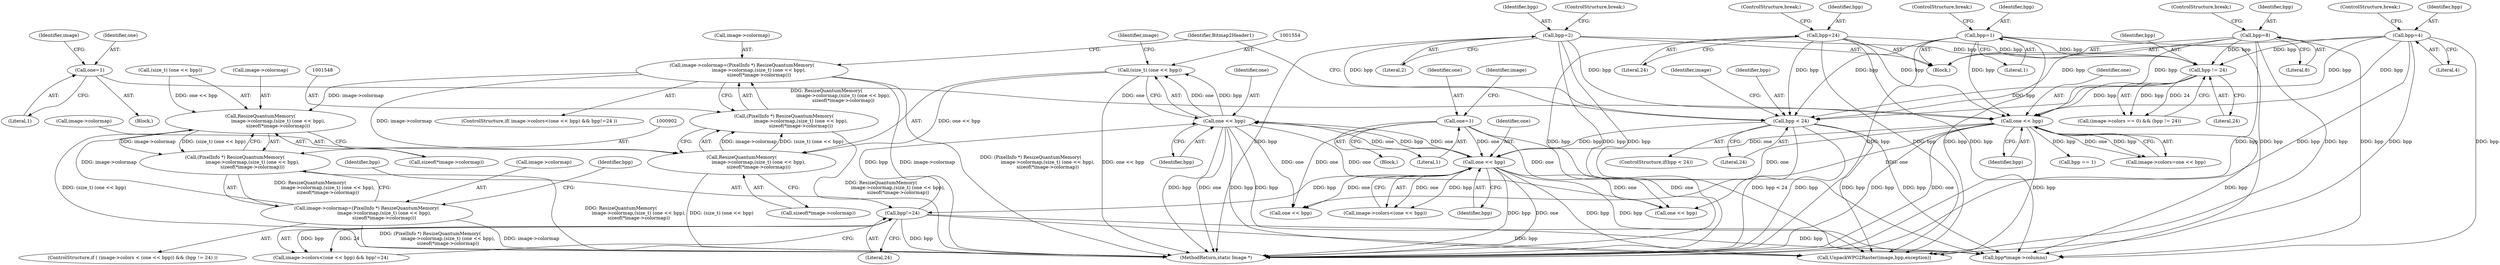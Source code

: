 digraph "0_ImageMagick_fc43974d34318c834fbf78570ca1a3764ed8c7d7@pointer" {
"1001543" [label="(Call,image->colormap=(PixelInfo *) ResizeQuantumMemory(\n                       image->colormap,(size_t) (one << bpp),\n                       sizeof(*image->colormap)))"];
"1001547" [label="(Call,(PixelInfo *) ResizeQuantumMemory(\n                       image->colormap,(size_t) (one << bpp),\n                       sizeof(*image->colormap)))"];
"1001549" [label="(Call,ResizeQuantumMemory(\n                       image->colormap,(size_t) (one << bpp),\n                       sizeof(*image->colormap)))"];
"1001543" [label="(Call,image->colormap=(PixelInfo *) ResizeQuantumMemory(\n                       image->colormap,(size_t) (one << bpp),\n                       sizeof(*image->colormap)))"];
"1001553" [label="(Call,(size_t) (one << bpp))"];
"1001555" [label="(Call,one << bpp)"];
"1001537" [label="(Call,one << bpp)"];
"1001513" [label="(Call,one << bpp)"];
"1001506" [label="(Call,one=1)"];
"1001474" [label="(Call,bpp=24)"];
"1001459" [label="(Call,bpp=2)"];
"1001501" [label="(Call,bpp != 24)"];
"1001454" [label="(Call,bpp=1)"];
"1001464" [label="(Call,bpp=4)"];
"1001469" [label="(Call,bpp=8)"];
"1000191" [label="(Call,one=1)"];
"1001528" [label="(Call,bpp < 24)"];
"1001540" [label="(Call,bpp!=24)"];
"1000903" [label="(Call,ResizeQuantumMemory(\n                        image->colormap,(size_t) (one << bpp),\n                        sizeof(*image->colormap)))"];
"1000901" [label="(Call,(PixelInfo *) ResizeQuantumMemory(\n                        image->colormap,(size_t) (one << bpp),\n                        sizeof(*image->colormap)))"];
"1000897" [label="(Call,image->colormap=(PixelInfo *) ResizeQuantumMemory(\n                        image->colormap,(size_t) (one << bpp),\n                        sizeof(*image->colormap)))"];
"1001509" [label="(Call,image->colors=one << bpp)"];
"1001527" [label="(ControlStructure,if(bpp < 24))"];
"1001535" [label="(Identifier,image)"];
"1001533" [label="(Call,image->colors<(one << bpp))"];
"1000803" [label="(Call,one << bpp)"];
"1001528" [label="(Call,bpp < 24)"];
"1001504" [label="(Block,)"];
"1001472" [label="(ControlStructure,break;)"];
"1000192" [label="(Identifier,one)"];
"1001530" [label="(Literal,24)"];
"1000919" [label="(Identifier,bpp)"];
"1001511" [label="(Identifier,image)"];
"1001541" [label="(Identifier,bpp)"];
"1000141" [label="(Block,)"];
"1001464" [label="(Call,bpp=4)"];
"1000891" [label="(Call,one << bpp)"];
"1001561" [label="(Identifier,image)"];
"1000912" [label="(Call,sizeof(*image->colormap))"];
"1001556" [label="(Identifier,one)"];
"1001469" [label="(Call,bpp=8)"];
"1000885" [label="(ControlStructure,if ( (image->colors < (one << bpp)) && (bpp != 24) ))"];
"1000898" [label="(Call,image->colormap)"];
"1000195" [label="(Identifier,image)"];
"1001477" [label="(ControlStructure,break;)"];
"1001642" [label="(Call,UnpackWPG2Raster(image,bpp,exception))"];
"1001532" [label="(Call,image->colors<(one << bpp) && bpp!=24)"];
"1000897" [label="(Call,image->colormap=(PixelInfo *) ResizeQuantumMemory(\n                        image->colormap,(size_t) (one << bpp),\n                        sizeof(*image->colormap)))"];
"1001531" [label="(ControlStructure,if( image->colors<(one << bpp) && bpp!=24 ))"];
"1001537" [label="(Call,one << bpp)"];
"1001515" [label="(Identifier,bpp)"];
"1001467" [label="(ControlStructure,break;)"];
"1000191" [label="(Call,one=1)"];
"1001547" [label="(Call,(PixelInfo *) ResizeQuantumMemory(\n                       image->colormap,(size_t) (one << bpp),\n                       sizeof(*image->colormap)))"];
"1001928" [label="(MethodReturn,static Image *)"];
"1001576" [label="(Call,bpp*image->columns)"];
"1001460" [label="(Identifier,bpp)"];
"1001475" [label="(Identifier,bpp)"];
"1001462" [label="(ControlStructure,break;)"];
"1001457" [label="(ControlStructure,break;)"];
"1001529" [label="(Identifier,bpp)"];
"1001538" [label="(Identifier,one)"];
"1001503" [label="(Literal,24)"];
"1001565" [label="(Identifier,Bitmap2Header1)"];
"1001506" [label="(Call,one=1)"];
"1001459" [label="(Call,bpp=2)"];
"1001452" [label="(Block,)"];
"1001540" [label="(Call,bpp!=24)"];
"1001501" [label="(Call,bpp != 24)"];
"1001495" [label="(Call,(image->colors == 0) && (bpp != 24))"];
"1001456" [label="(Literal,1)"];
"1000918" [label="(Call,bpp == 1)"];
"1001454" [label="(Call,bpp=1)"];
"1001539" [label="(Identifier,bpp)"];
"1001466" [label="(Literal,4)"];
"1001555" [label="(Call,one << bpp)"];
"1001507" [label="(Identifier,one)"];
"1001558" [label="(Call,sizeof(*image->colormap))"];
"1001553" [label="(Call,(size_t) (one << bpp))"];
"1001514" [label="(Identifier,one)"];
"1001502" [label="(Identifier,bpp)"];
"1001549" [label="(Call,ResizeQuantumMemory(\n                       image->colormap,(size_t) (one << bpp),\n                       sizeof(*image->colormap)))"];
"1001544" [label="(Call,image->colormap)"];
"1001513" [label="(Call,one << bpp)"];
"1001474" [label="(Call,bpp=24)"];
"1000904" [label="(Call,image->colormap)"];
"1001455" [label="(Identifier,bpp)"];
"1001542" [label="(Literal,24)"];
"1000901" [label="(Call,(PixelInfo *) ResizeQuantumMemory(\n                        image->colormap,(size_t) (one << bpp),\n                        sizeof(*image->colormap)))"];
"1001476" [label="(Literal,24)"];
"1001461" [label="(Literal,2)"];
"1000907" [label="(Call,(size_t) (one << bpp))"];
"1001550" [label="(Call,image->colormap)"];
"1001508" [label="(Literal,1)"];
"1001465" [label="(Identifier,bpp)"];
"1001470" [label="(Identifier,bpp)"];
"1001543" [label="(Call,image->colormap=(PixelInfo *) ResizeQuantumMemory(\n                       image->colormap,(size_t) (one << bpp),\n                       sizeof(*image->colormap)))"];
"1000903" [label="(Call,ResizeQuantumMemory(\n                        image->colormap,(size_t) (one << bpp),\n                        sizeof(*image->colormap)))"];
"1001557" [label="(Identifier,bpp)"];
"1001471" [label="(Literal,8)"];
"1000193" [label="(Literal,1)"];
"1001543" -> "1001531"  [label="AST: "];
"1001543" -> "1001547"  [label="CFG: "];
"1001544" -> "1001543"  [label="AST: "];
"1001547" -> "1001543"  [label="AST: "];
"1001565" -> "1001543"  [label="CFG: "];
"1001543" -> "1001928"  [label="DDG: image->colormap"];
"1001543" -> "1001928"  [label="DDG: (PixelInfo *) ResizeQuantumMemory(\n                       image->colormap,(size_t) (one << bpp),\n                       sizeof(*image->colormap))"];
"1001543" -> "1000903"  [label="DDG: image->colormap"];
"1001547" -> "1001543"  [label="DDG: ResizeQuantumMemory(\n                       image->colormap,(size_t) (one << bpp),\n                       sizeof(*image->colormap))"];
"1001543" -> "1001549"  [label="DDG: image->colormap"];
"1001547" -> "1001549"  [label="CFG: "];
"1001548" -> "1001547"  [label="AST: "];
"1001549" -> "1001547"  [label="AST: "];
"1001547" -> "1001928"  [label="DDG: ResizeQuantumMemory(\n                       image->colormap,(size_t) (one << bpp),\n                       sizeof(*image->colormap))"];
"1001549" -> "1001547"  [label="DDG: image->colormap"];
"1001549" -> "1001547"  [label="DDG: (size_t) (one << bpp)"];
"1001549" -> "1001558"  [label="CFG: "];
"1001550" -> "1001549"  [label="AST: "];
"1001553" -> "1001549"  [label="AST: "];
"1001558" -> "1001549"  [label="AST: "];
"1001549" -> "1001928"  [label="DDG: (size_t) (one << bpp)"];
"1001553" -> "1001549"  [label="DDG: one << bpp"];
"1001553" -> "1001555"  [label="CFG: "];
"1001554" -> "1001553"  [label="AST: "];
"1001555" -> "1001553"  [label="AST: "];
"1001561" -> "1001553"  [label="CFG: "];
"1001553" -> "1001928"  [label="DDG: one << bpp"];
"1001555" -> "1001553"  [label="DDG: one"];
"1001555" -> "1001553"  [label="DDG: bpp"];
"1001555" -> "1001557"  [label="CFG: "];
"1001556" -> "1001555"  [label="AST: "];
"1001557" -> "1001555"  [label="AST: "];
"1001555" -> "1001928"  [label="DDG: bpp"];
"1001555" -> "1001928"  [label="DDG: one"];
"1001555" -> "1000803"  [label="DDG: one"];
"1001555" -> "1000891"  [label="DDG: one"];
"1001555" -> "1001537"  [label="DDG: one"];
"1001537" -> "1001555"  [label="DDG: one"];
"1001537" -> "1001555"  [label="DDG: bpp"];
"1001540" -> "1001555"  [label="DDG: bpp"];
"1001555" -> "1001576"  [label="DDG: bpp"];
"1001555" -> "1001642"  [label="DDG: bpp"];
"1001537" -> "1001533"  [label="AST: "];
"1001537" -> "1001539"  [label="CFG: "];
"1001538" -> "1001537"  [label="AST: "];
"1001539" -> "1001537"  [label="AST: "];
"1001533" -> "1001537"  [label="CFG: "];
"1001537" -> "1001928"  [label="DDG: bpp"];
"1001537" -> "1001928"  [label="DDG: one"];
"1001537" -> "1000803"  [label="DDG: one"];
"1001537" -> "1000891"  [label="DDG: one"];
"1001537" -> "1001533"  [label="DDG: one"];
"1001537" -> "1001533"  [label="DDG: bpp"];
"1001513" -> "1001537"  [label="DDG: one"];
"1000191" -> "1001537"  [label="DDG: one"];
"1001528" -> "1001537"  [label="DDG: bpp"];
"1001537" -> "1001540"  [label="DDG: bpp"];
"1001537" -> "1001576"  [label="DDG: bpp"];
"1001537" -> "1001642"  [label="DDG: bpp"];
"1001513" -> "1001509"  [label="AST: "];
"1001513" -> "1001515"  [label="CFG: "];
"1001514" -> "1001513"  [label="AST: "];
"1001515" -> "1001513"  [label="AST: "];
"1001509" -> "1001513"  [label="CFG: "];
"1001513" -> "1001928"  [label="DDG: bpp"];
"1001513" -> "1001928"  [label="DDG: one"];
"1001513" -> "1000803"  [label="DDG: one"];
"1001513" -> "1000891"  [label="DDG: one"];
"1001513" -> "1000918"  [label="DDG: bpp"];
"1001513" -> "1001509"  [label="DDG: one"];
"1001513" -> "1001509"  [label="DDG: bpp"];
"1001506" -> "1001513"  [label="DDG: one"];
"1001474" -> "1001513"  [label="DDG: bpp"];
"1001459" -> "1001513"  [label="DDG: bpp"];
"1001501" -> "1001513"  [label="DDG: bpp"];
"1001454" -> "1001513"  [label="DDG: bpp"];
"1001464" -> "1001513"  [label="DDG: bpp"];
"1001469" -> "1001513"  [label="DDG: bpp"];
"1001513" -> "1001576"  [label="DDG: bpp"];
"1001513" -> "1001642"  [label="DDG: bpp"];
"1001506" -> "1001504"  [label="AST: "];
"1001506" -> "1001508"  [label="CFG: "];
"1001507" -> "1001506"  [label="AST: "];
"1001508" -> "1001506"  [label="AST: "];
"1001511" -> "1001506"  [label="CFG: "];
"1001474" -> "1001452"  [label="AST: "];
"1001474" -> "1001476"  [label="CFG: "];
"1001475" -> "1001474"  [label="AST: "];
"1001476" -> "1001474"  [label="AST: "];
"1001477" -> "1001474"  [label="CFG: "];
"1001474" -> "1001928"  [label="DDG: bpp"];
"1001474" -> "1001501"  [label="DDG: bpp"];
"1001474" -> "1001528"  [label="DDG: bpp"];
"1001474" -> "1001576"  [label="DDG: bpp"];
"1001474" -> "1001642"  [label="DDG: bpp"];
"1001459" -> "1001452"  [label="AST: "];
"1001459" -> "1001461"  [label="CFG: "];
"1001460" -> "1001459"  [label="AST: "];
"1001461" -> "1001459"  [label="AST: "];
"1001462" -> "1001459"  [label="CFG: "];
"1001459" -> "1001928"  [label="DDG: bpp"];
"1001459" -> "1001501"  [label="DDG: bpp"];
"1001459" -> "1001528"  [label="DDG: bpp"];
"1001459" -> "1001576"  [label="DDG: bpp"];
"1001459" -> "1001642"  [label="DDG: bpp"];
"1001501" -> "1001495"  [label="AST: "];
"1001501" -> "1001503"  [label="CFG: "];
"1001502" -> "1001501"  [label="AST: "];
"1001503" -> "1001501"  [label="AST: "];
"1001495" -> "1001501"  [label="CFG: "];
"1001501" -> "1001495"  [label="DDG: bpp"];
"1001501" -> "1001495"  [label="DDG: 24"];
"1001454" -> "1001501"  [label="DDG: bpp"];
"1001464" -> "1001501"  [label="DDG: bpp"];
"1001469" -> "1001501"  [label="DDG: bpp"];
"1001501" -> "1001528"  [label="DDG: bpp"];
"1001454" -> "1001452"  [label="AST: "];
"1001454" -> "1001456"  [label="CFG: "];
"1001455" -> "1001454"  [label="AST: "];
"1001456" -> "1001454"  [label="AST: "];
"1001457" -> "1001454"  [label="CFG: "];
"1001454" -> "1001928"  [label="DDG: bpp"];
"1001454" -> "1001528"  [label="DDG: bpp"];
"1001454" -> "1001576"  [label="DDG: bpp"];
"1001454" -> "1001642"  [label="DDG: bpp"];
"1001464" -> "1001452"  [label="AST: "];
"1001464" -> "1001466"  [label="CFG: "];
"1001465" -> "1001464"  [label="AST: "];
"1001466" -> "1001464"  [label="AST: "];
"1001467" -> "1001464"  [label="CFG: "];
"1001464" -> "1001928"  [label="DDG: bpp"];
"1001464" -> "1001528"  [label="DDG: bpp"];
"1001464" -> "1001576"  [label="DDG: bpp"];
"1001464" -> "1001642"  [label="DDG: bpp"];
"1001469" -> "1001452"  [label="AST: "];
"1001469" -> "1001471"  [label="CFG: "];
"1001470" -> "1001469"  [label="AST: "];
"1001471" -> "1001469"  [label="AST: "];
"1001472" -> "1001469"  [label="CFG: "];
"1001469" -> "1001928"  [label="DDG: bpp"];
"1001469" -> "1001528"  [label="DDG: bpp"];
"1001469" -> "1001576"  [label="DDG: bpp"];
"1001469" -> "1001642"  [label="DDG: bpp"];
"1000191" -> "1000141"  [label="AST: "];
"1000191" -> "1000193"  [label="CFG: "];
"1000192" -> "1000191"  [label="AST: "];
"1000193" -> "1000191"  [label="AST: "];
"1000195" -> "1000191"  [label="CFG: "];
"1000191" -> "1001928"  [label="DDG: one"];
"1000191" -> "1000803"  [label="DDG: one"];
"1000191" -> "1000891"  [label="DDG: one"];
"1001528" -> "1001527"  [label="AST: "];
"1001528" -> "1001530"  [label="CFG: "];
"1001529" -> "1001528"  [label="AST: "];
"1001530" -> "1001528"  [label="AST: "];
"1001535" -> "1001528"  [label="CFG: "];
"1001565" -> "1001528"  [label="CFG: "];
"1001528" -> "1001928"  [label="DDG: bpp < 24"];
"1001528" -> "1001928"  [label="DDG: bpp"];
"1001528" -> "1001576"  [label="DDG: bpp"];
"1001528" -> "1001642"  [label="DDG: bpp"];
"1001540" -> "1001532"  [label="AST: "];
"1001540" -> "1001542"  [label="CFG: "];
"1001541" -> "1001540"  [label="AST: "];
"1001542" -> "1001540"  [label="AST: "];
"1001532" -> "1001540"  [label="CFG: "];
"1001540" -> "1001928"  [label="DDG: bpp"];
"1001540" -> "1001532"  [label="DDG: bpp"];
"1001540" -> "1001532"  [label="DDG: 24"];
"1001540" -> "1001576"  [label="DDG: bpp"];
"1001540" -> "1001642"  [label="DDG: bpp"];
"1000903" -> "1000901"  [label="AST: "];
"1000903" -> "1000912"  [label="CFG: "];
"1000904" -> "1000903"  [label="AST: "];
"1000907" -> "1000903"  [label="AST: "];
"1000912" -> "1000903"  [label="AST: "];
"1000901" -> "1000903"  [label="CFG: "];
"1000903" -> "1001928"  [label="DDG: (size_t) (one << bpp)"];
"1000903" -> "1000901"  [label="DDG: image->colormap"];
"1000903" -> "1000901"  [label="DDG: (size_t) (one << bpp)"];
"1000897" -> "1000903"  [label="DDG: image->colormap"];
"1000907" -> "1000903"  [label="DDG: one << bpp"];
"1000901" -> "1000897"  [label="AST: "];
"1000902" -> "1000901"  [label="AST: "];
"1000897" -> "1000901"  [label="CFG: "];
"1000901" -> "1001928"  [label="DDG: ResizeQuantumMemory(\n                        image->colormap,(size_t) (one << bpp),\n                        sizeof(*image->colormap))"];
"1000901" -> "1000897"  [label="DDG: ResizeQuantumMemory(\n                        image->colormap,(size_t) (one << bpp),\n                        sizeof(*image->colormap))"];
"1000897" -> "1000885"  [label="AST: "];
"1000898" -> "1000897"  [label="AST: "];
"1000919" -> "1000897"  [label="CFG: "];
"1000897" -> "1001928"  [label="DDG: image->colormap"];
"1000897" -> "1001928"  [label="DDG: (PixelInfo *) ResizeQuantumMemory(\n                        image->colormap,(size_t) (one << bpp),\n                        sizeof(*image->colormap))"];
}
